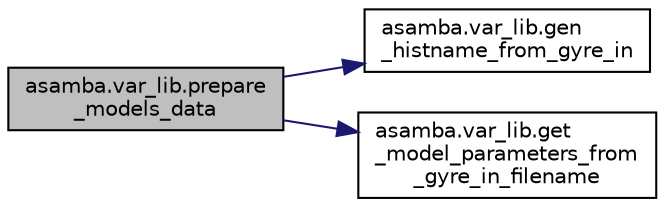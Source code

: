 digraph "asamba.var_lib.prepare_models_data"
{
  edge [fontname="Helvetica",fontsize="10",labelfontname="Helvetica",labelfontsize="10"];
  node [fontname="Helvetica",fontsize="10",shape=record];
  rankdir="LR";
  Node40 [label="asamba.var_lib.prepare\l_models_data",height=0.2,width=0.4,color="black", fillcolor="grey75", style="filled", fontcolor="black"];
  Node40 -> Node41 [color="midnightblue",fontsize="10",style="solid",fontname="Helvetica"];
  Node41 [label="asamba.var_lib.gen\l_histname_from_gyre_in",height=0.2,width=0.4,color="black", fillcolor="white", style="filled",URL="$namespaceasamba_1_1var__lib.html#a1d691c904bf7b6452533eb7649170747"];
  Node40 -> Node42 [color="midnightblue",fontsize="10",style="solid",fontname="Helvetica"];
  Node42 [label="asamba.var_lib.get\l_model_parameters_from\l_gyre_in_filename",height=0.2,width=0.4,color="black", fillcolor="white", style="filled",URL="$namespaceasamba_1_1var__lib.html#a48d70ad01935d09c3c0bb434bc82a5e6"];
}
